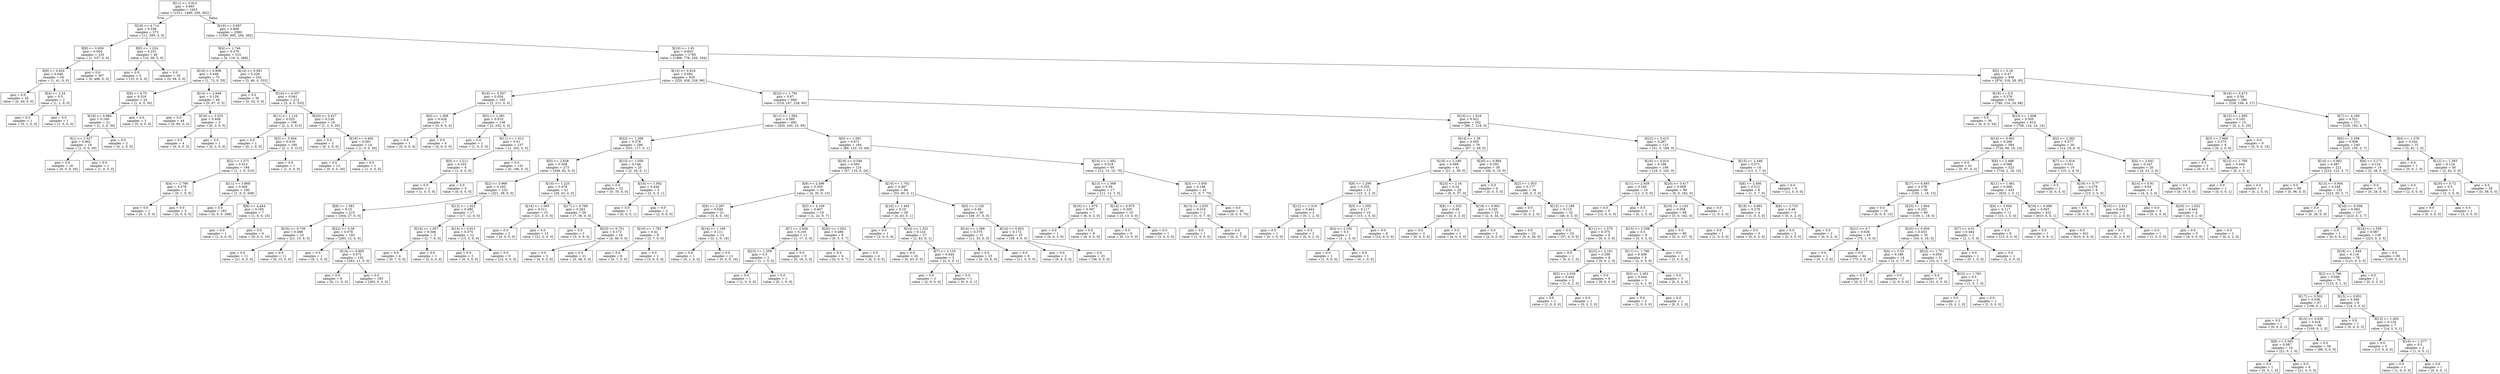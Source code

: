 digraph Tree {
node [shape=box] ;
0 [label="X[11] <= 0.912\ngini = 0.665\nsamples = 2453\nvalue = [1511, 1490, 256, 562]"] ;
1 [label="X[19] <= 4.714\ngini = 0.036\nsamples = 373\nvalue = [11, 595, 0, 0]"] ;
0 -> 1 [labeldistance=2.5, labelangle=45, headlabel="True"] ;
2 [label="X[9] <= 0.926\ngini = 0.004\nsamples = 333\nvalue = [1, 537, 0, 0]"] ;
1 -> 2 ;
3 [label="X[9] <= 0.922\ngini = 0.046\nsamples = 26\nvalue = [1, 41, 0, 0]"] ;
2 -> 3 ;
4 [label="gini = 0.0\nsamples = 24\nvalue = [0, 40, 0, 0]"] ;
3 -> 4 ;
5 [label="X[4] <= 2.24\ngini = 0.5\nsamples = 2\nvalue = [1, 1, 0, 0]"] ;
3 -> 5 ;
6 [label="gini = 0.0\nsamples = 1\nvalue = [0, 1, 0, 0]"] ;
5 -> 6 ;
7 [label="gini = 0.0\nsamples = 1\nvalue = [1, 0, 0, 0]"] ;
5 -> 7 ;
8 [label="gini = 0.0\nsamples = 307\nvalue = [0, 496, 0, 0]"] ;
2 -> 8 ;
9 [label="X[0] <= 1.224\ngini = 0.251\nsamples = 40\nvalue = [10, 58, 0, 0]"] ;
1 -> 9 ;
10 [label="gini = 0.0\nsamples = 5\nvalue = [10, 0, 0, 0]"] ;
9 -> 10 ;
11 [label="gini = 0.0\nsamples = 35\nvalue = [0, 58, 0, 0]"] ;
9 -> 11 ;
12 [label="X[19] <= 0.497\ngini = 0.668\nsamples = 2080\nvalue = [1500, 895, 256, 562]"] ;
0 -> 12 [labeldistance=2.5, labelangle=-45, headlabel="False"] ;
13 [label="X[4] <= 1.746\ngini = 0.379\nsamples = 315\nvalue = [4, 119, 0, 368]"] ;
12 -> 13 ;
14 [label="X[16] <= 0.808\ngini = 0.448\nsamples = 73\nvalue = [1, 73, 0, 35]"] ;
13 -> 14 ;
15 [label="X[9] <= 4.75\ngini = 0.316\nsamples = 24\nvalue = [1, 6, 0, 30]"] ;
14 -> 15 ;
16 [label="X[18] <= 0.984\ngini = 0.169\nsamples = 21\nvalue = [1, 2, 0, 30]"] ;
15 -> 16 ;
17 [label="X[1] <= 1.527\ngini = 0.062\nsamples = 19\nvalue = [1, 0, 0, 30]"] ;
16 -> 17 ;
18 [label="gini = 0.0\nsamples = 18\nvalue = [0, 0, 0, 30]"] ;
17 -> 18 ;
19 [label="gini = 0.0\nsamples = 1\nvalue = [1, 0, 0, 0]"] ;
17 -> 19 ;
20 [label="gini = 0.0\nsamples = 2\nvalue = [0, 2, 0, 0]"] ;
16 -> 20 ;
21 [label="gini = 0.0\nsamples = 3\nvalue = [0, 4, 0, 0]"] ;
15 -> 21 ;
22 [label="X[14] <= 2.949\ngini = 0.129\nsamples = 49\nvalue = [0, 67, 0, 5]"] ;
14 -> 22 ;
23 [label="gini = 0.0\nsamples = 44\nvalue = [0, 65, 0, 0]"] ;
22 -> 23 ;
24 [label="X[16] <= 3.525\ngini = 0.408\nsamples = 5\nvalue = [0, 2, 0, 5]"] ;
22 -> 24 ;
25 [label="gini = 0.0\nsamples = 4\nvalue = [0, 0, 0, 5]"] ;
24 -> 25 ;
26 [label="gini = 0.0\nsamples = 1\nvalue = [0, 2, 0, 0]"] ;
24 -> 26 ;
27 [label="X[14] <= 0.991\ngini = 0.226\nsamples = 242\nvalue = [3, 46, 0, 333]"] ;
13 -> 27 ;
28 [label="gini = 0.0\nsamples = 30\nvalue = [0, 42, 0, 0]"] ;
27 -> 28 ;
29 [label="X[16] <= 4.357\ngini = 0.041\nsamples = 212\nvalue = [3, 4, 0, 333]"] ;
27 -> 29 ;
30 [label="X[11] <= 1.116\ngini = 0.025\nsamples = 196\nvalue = [2, 2, 0, 313]"] ;
29 -> 30 ;
31 [label="gini = 0.0\nsamples = 1\nvalue = [0, 1, 0, 0]"] ;
30 -> 31 ;
32 [label="X[3] <= 5.004\ngini = 0.019\nsamples = 195\nvalue = [2, 1, 0, 313]"] ;
30 -> 32 ;
33 [label="X[2] <= 1.371\ngini = 0.013\nsamples = 194\nvalue = [1, 1, 0, 313]"] ;
32 -> 33 ;
34 [label="X[4] <= 2.766\ngini = 0.278\nsamples = 4\nvalue = [0, 1, 0, 5]"] ;
33 -> 34 ;
35 [label="gini = 0.0\nsamples = 1\nvalue = [0, 1, 0, 0]"] ;
34 -> 35 ;
36 [label="gini = 0.0\nsamples = 3\nvalue = [0, 0, 0, 5]"] ;
34 -> 36 ;
37 [label="X[11] <= 3.868\ngini = 0.006\nsamples = 190\nvalue = [1, 0, 0, 308]"] ;
33 -> 37 ;
38 [label="gini = 0.0\nsamples = 183\nvalue = [0, 0, 0, 298]"] ;
37 -> 38 ;
39 [label="X[8] <= 4.444\ngini = 0.165\nsamples = 7\nvalue = [1, 0, 0, 10]"] ;
37 -> 39 ;
40 [label="gini = 0.0\nsamples = 1\nvalue = [1, 0, 0, 0]"] ;
39 -> 40 ;
41 [label="gini = 0.0\nsamples = 6\nvalue = [0, 0, 0, 10]"] ;
39 -> 41 ;
42 [label="gini = 0.0\nsamples = 1\nvalue = [1, 0, 0, 0]"] ;
32 -> 42 ;
43 [label="X[20] <= 0.427\ngini = 0.234\nsamples = 16\nvalue = [1, 2, 0, 20]"] ;
29 -> 43 ;
44 [label="gini = 0.0\nsamples = 2\nvalue = [0, 2, 0, 0]"] ;
43 -> 44 ;
45 [label="X[19] <= 0.492\ngini = 0.091\nsamples = 14\nvalue = [1, 0, 0, 20]"] ;
43 -> 45 ;
46 [label="gini = 0.0\nsamples = 13\nvalue = [0, 0, 0, 20]"] ;
45 -> 46 ;
47 [label="gini = 0.0\nsamples = 1\nvalue = [1, 0, 0, 0]"] ;
45 -> 47 ;
48 [label="X[10] <= 1.91\ngini = 0.603\nsamples = 1765\nvalue = [1496, 776, 256, 194]"] ;
12 -> 48 ;
49 [label="X[13] <= 0.918\ngini = 0.682\nsamples = 829\nvalue = [520, 458, 228, 99]"] ;
48 -> 49 ;
50 [label="X[18] <= 0.507\ngini = 0.054\nsamples = 145\nvalue = [2, 211, 0, 4]"] ;
49 -> 50 ;
51 [label="X[0] <= 1.308\ngini = 0.426\nsamples = 7\nvalue = [0, 9, 0, 4]"] ;
50 -> 51 ;
52 [label="gini = 0.0\nsamples = 1\nvalue = [0, 0, 0, 4]"] ;
51 -> 52 ;
53 [label="gini = 0.0\nsamples = 6\nvalue = [0, 9, 0, 0]"] ;
51 -> 53 ;
54 [label="X[5] <= 1.381\ngini = 0.019\nsamples = 138\nvalue = [2, 202, 0, 0]"] ;
50 -> 54 ;
55 [label="gini = 0.0\nsamples = 1\nvalue = [1, 0, 0, 0]"] ;
54 -> 55 ;
56 [label="X[11] <= 1.012\ngini = 0.01\nsamples = 137\nvalue = [1, 202, 0, 0]"] ;
54 -> 56 ;
57 [label="X[0] <= 1.211\ngini = 0.245\nsamples = 6\nvalue = [1, 6, 0, 0]"] ;
56 -> 57 ;
58 [label="gini = 0.0\nsamples = 1\nvalue = [1, 0, 0, 0]"] ;
57 -> 58 ;
59 [label="gini = 0.0\nsamples = 5\nvalue = [0, 6, 0, 0]"] ;
57 -> 59 ;
60 [label="gini = 0.0\nsamples = 131\nvalue = [0, 196, 0, 0]"] ;
56 -> 60 ;
61 [label="X[22] <= 1.792\ngini = 0.67\nsamples = 684\nvalue = [518, 247, 228, 95]"] ;
49 -> 61 ;
62 [label="X[11] <= 1.582\ngini = 0.585\nsamples = 482\nvalue = [420, 240, 10, 95]"] ;
61 -> 62 ;
63 [label="X[22] <= 1.268\ngini = 0.378\nsamples = 298\nvalue = [351, 117, 0, 1]"] ;
62 -> 63 ;
64 [label="X[0] <= 2.658\ngini = 0.308\nsamples = 273\nvalue = [349, 82, 0, 0]"] ;
63 -> 64 ;
65 [label="X[2] <= 3.966\ngini = 0.193\nsamples = 232\nvalue = [321, 39, 0, 0]"] ;
64 -> 65 ;
66 [label="X[8] <= 1.581\ngini = 0.15\nsamples = 215\nvalue = [304, 27, 0, 0]"] ;
65 -> 66 ;
67 [label="X[16] <= 0.736\ngini = 0.486\nsamples = 22\nvalue = [21, 15, 0, 0]"] ;
66 -> 67 ;
68 [label="gini = 0.0\nsamples = 11\nvalue = [21, 0, 0, 0]"] ;
67 -> 68 ;
69 [label="gini = 0.0\nsamples = 11\nvalue = [0, 15, 0, 0]"] ;
67 -> 69 ;
70 [label="X[22] <= 0.58\ngini = 0.078\nsamples = 193\nvalue = [283, 12, 0, 0]"] ;
66 -> 70 ;
71 [label="gini = 0.0\nsamples = 1\nvalue = [0, 1, 0, 0]"] ;
70 -> 71 ;
72 [label="X[14] <= 0.895\ngini = 0.072\nsamples = 192\nvalue = [283, 11, 0, 0]"] ;
70 -> 72 ;
73 [label="gini = 0.0\nsamples = 9\nvalue = [0, 11, 0, 0]"] ;
72 -> 73 ;
74 [label="gini = 0.0\nsamples = 183\nvalue = [283, 0, 0, 0]"] ;
72 -> 74 ;
75 [label="X[12] <= 1.022\ngini = 0.485\nsamples = 17\nvalue = [17, 12, 0, 0]"] ;
65 -> 75 ;
76 [label="X[14] <= 1.057\ngini = 0.346\nsamples = 5\nvalue = [2, 7, 0, 0]"] ;
75 -> 76 ;
77 [label="gini = 0.0\nsamples = 4\nvalue = [0, 7, 0, 0]"] ;
76 -> 77 ;
78 [label="gini = 0.0\nsamples = 1\nvalue = [2, 0, 0, 0]"] ;
76 -> 78 ;
79 [label="X[14] <= 0.911\ngini = 0.375\nsamples = 12\nvalue = [15, 5, 0, 0]"] ;
75 -> 79 ;
80 [label="gini = 0.0\nsamples = 3\nvalue = [0, 5, 0, 0]"] ;
79 -> 80 ;
81 [label="gini = 0.0\nsamples = 9\nvalue = [15, 0, 0, 0]"] ;
79 -> 81 ;
82 [label="X[10] <= 1.225\ngini = 0.478\nsamples = 41\nvalue = [28, 43, 0, 0]"] ;
64 -> 82 ;
83 [label="X[14] <= 1.005\ngini = 0.311\nsamples = 15\nvalue = [21, 5, 0, 0]"] ;
82 -> 83 ;
84 [label="gini = 0.0\nsamples = 2\nvalue = [0, 5, 0, 0]"] ;
83 -> 84 ;
85 [label="gini = 0.0\nsamples = 13\nvalue = [21, 0, 0, 0]"] ;
83 -> 85 ;
86 [label="X[17] <= 0.766\ngini = 0.263\nsamples = 26\nvalue = [7, 38, 0, 0]"] ;
82 -> 86 ;
87 [label="gini = 0.0\nsamples = 2\nvalue = [3, 0, 0, 0]"] ;
86 -> 87 ;
88 [label="X[23] <= 0.751\ngini = 0.172\nsamples = 24\nvalue = [4, 38, 0, 0]"] ;
86 -> 88 ;
89 [label="gini = 0.0\nsamples = 3\nvalue = [4, 0, 0, 0]"] ;
88 -> 89 ;
90 [label="gini = 0.0\nsamples = 21\nvalue = [0, 38, 0, 0]"] ;
88 -> 90 ;
91 [label="X[15] <= 1.056\ngini = 0.148\nsamples = 25\nvalue = [2, 35, 0, 1]"] ;
63 -> 91 ;
92 [label="gini = 0.0\nsamples = 22\nvalue = [0, 35, 0, 0]"] ;
91 -> 92 ;
93 [label="X[10] <= 1.562\ngini = 0.444\nsamples = 3\nvalue = [2, 0, 0, 1]"] ;
91 -> 93 ;
94 [label="gini = 0.0\nsamples = 1\nvalue = [0, 0, 0, 1]"] ;
93 -> 94 ;
95 [label="gini = 0.0\nsamples = 2\nvalue = [2, 0, 0, 0]"] ;
93 -> 95 ;
96 [label="X[0] <= 1.591\ngini = 0.671\nsamples = 184\nvalue = [69, 123, 10, 94]"] ;
62 -> 96 ;
97 [label="X[19] <= 0.546\ngini = 0.563\nsamples = 124\nvalue = [57, 110, 0, 24]"] ;
96 -> 97 ;
98 [label="X[9] <= 2.596\ngini = 0.555\nsamples = 40\nvalue = [4, 30, 0, 23]"] ;
97 -> 98 ;
99 [label="X[9] <= 2.287\ngini = 0.549\nsamples = 21\nvalue = [3, 8, 0, 16]"] ;
98 -> 99 ;
100 [label="X[10] <= 1.782\ngini = 0.42\nsamples = 8\nvalue = [3, 7, 0, 0]"] ;
99 -> 100 ;
101 [label="gini = 0.0\nsamples = 6\nvalue = [0, 7, 0, 0]"] ;
100 -> 101 ;
102 [label="gini = 0.0\nsamples = 2\nvalue = [3, 0, 0, 0]"] ;
100 -> 102 ;
103 [label="X[14] <= 1.169\ngini = 0.111\nsamples = 13\nvalue = [0, 1, 0, 16]"] ;
99 -> 103 ;
104 [label="gini = 0.0\nsamples = 1\nvalue = [0, 1, 0, 0]"] ;
103 -> 104 ;
105 [label="gini = 0.0\nsamples = 12\nvalue = [0, 0, 0, 16]"] ;
103 -> 105 ;
106 [label="X[5] <= 4.109\ngini = 0.407\nsamples = 19\nvalue = [1, 22, 0, 7]"] ;
98 -> 106 ;
107 [label="X[7] <= 2.836\ngini = 0.105\nsamples = 11\nvalue = [1, 17, 0, 0]"] ;
106 -> 107 ;
108 [label="X[23] <= 1.358\ngini = 0.5\nsamples = 2\nvalue = [1, 1, 0, 0]"] ;
107 -> 108 ;
109 [label="gini = 0.0\nsamples = 1\nvalue = [1, 0, 0, 0]"] ;
108 -> 109 ;
110 [label="gini = 0.0\nsamples = 1\nvalue = [0, 1, 0, 0]"] ;
108 -> 110 ;
111 [label="gini = 0.0\nsamples = 9\nvalue = [0, 16, 0, 0]"] ;
107 -> 111 ;
112 [label="X[20] <= 1.052\ngini = 0.486\nsamples = 8\nvalue = [0, 5, 0, 7]"] ;
106 -> 112 ;
113 [label="gini = 0.0\nsamples = 4\nvalue = [0, 0, 0, 7]"] ;
112 -> 113 ;
114 [label="gini = 0.0\nsamples = 4\nvalue = [0, 5, 0, 0]"] ;
112 -> 114 ;
115 [label="X[10] <= 1.702\ngini = 0.487\nsamples = 84\nvalue = [53, 80, 0, 1]"] ;
97 -> 115 ;
116 [label="X[10] <= 1.445\ngini = 0.19\nsamples = 28\nvalue = [4, 43, 0, 1]"] ;
115 -> 116 ;
117 [label="gini = 0.0\nsamples = 1\nvalue = [2, 0, 0, 0]"] ;
116 -> 117 ;
118 [label="X[14] <= 1.322\ngini = 0.124\nsamples = 27\nvalue = [2, 43, 0, 1]"] ;
116 -> 118 ;
119 [label="gini = 0.0\nsamples = 24\nvalue = [0, 43, 0, 0]"] ;
118 -> 119 ;
120 [label="X[7] <= 2.133\ngini = 0.444\nsamples = 3\nvalue = [2, 0, 0, 1]"] ;
118 -> 120 ;
121 [label="gini = 0.0\nsamples = 2\nvalue = [2, 0, 0, 0]"] ;
120 -> 121 ;
122 [label="gini = 0.0\nsamples = 1\nvalue = [0, 0, 0, 1]"] ;
120 -> 122 ;
123 [label="X[0] <= 1.126\ngini = 0.49\nsamples = 56\nvalue = [49, 37, 0, 0]"] ;
115 -> 123 ;
124 [label="X[14] <= 1.396\ngini = 0.375\nsamples = 31\nvalue = [11, 33, 0, 0]"] ;
123 -> 124 ;
125 [label="gini = 0.0\nsamples = 23\nvalue = [0, 33, 0, 0]"] ;
124 -> 125 ;
126 [label="gini = 0.0\nsamples = 8\nvalue = [11, 0, 0, 0]"] ;
124 -> 126 ;
127 [label="X[14] <= 0.852\ngini = 0.172\nsamples = 25\nvalue = [38, 4, 0, 0]"] ;
123 -> 127 ;
128 [label="gini = 0.0\nsamples = 2\nvalue = [0, 4, 0, 0]"] ;
127 -> 128 ;
129 [label="gini = 0.0\nsamples = 23\nvalue = [38, 0, 0, 0]"] ;
127 -> 129 ;
130 [label="X[14] <= 1.492\ngini = 0.518\nsamples = 60\nvalue = [12, 13, 10, 70]"] ;
96 -> 130 ;
131 [label="X[13] <= 1.369\ngini = 0.59\nsamples = 17\nvalue = [11, 13, 3, 0]"] ;
130 -> 131 ;
132 [label="X[16] <= 1.079\ngini = 0.397\nsamples = 7\nvalue = [8, 0, 3, 0]"] ;
131 -> 132 ;
133 [label="gini = 0.0\nsamples = 1\nvalue = [0, 0, 3, 0]"] ;
132 -> 133 ;
134 [label="gini = 0.0\nsamples = 6\nvalue = [8, 0, 0, 0]"] ;
132 -> 134 ;
135 [label="X[14] <= 0.975\ngini = 0.305\nsamples = 10\nvalue = [3, 13, 0, 0]"] ;
131 -> 135 ;
136 [label="gini = 0.0\nsamples = 9\nvalue = [0, 13, 0, 0]"] ;
135 -> 136 ;
137 [label="gini = 0.0\nsamples = 1\nvalue = [3, 0, 0, 0]"] ;
135 -> 137 ;
138 [label="X[3] <= 3.005\ngini = 0.186\nsamples = 43\nvalue = [1, 0, 7, 70]"] ;
130 -> 138 ;
139 [label="X[13] <= 1.635\ngini = 0.219\nsamples = 3\nvalue = [1, 0, 7, 0]"] ;
138 -> 139 ;
140 [label="gini = 0.0\nsamples = 1\nvalue = [1, 0, 0, 0]"] ;
139 -> 140 ;
141 [label="gini = 0.0\nsamples = 2\nvalue = [0, 0, 7, 0]"] ;
139 -> 141 ;
142 [label="gini = 0.0\nsamples = 40\nvalue = [0, 0, 0, 70]"] ;
138 -> 142 ;
143 [label="X[10] <= 1.616\ngini = 0.452\nsamples = 202\nvalue = [98, 7, 218, 0]"] ;
61 -> 143 ;
144 [label="X[14] <= 1.39\ngini = 0.505\nsamples = 79\nvalue = [67, 2, 49, 0]"] ;
143 -> 144 ;
145 [label="X[18] <= 2.189\ngini = 0.489\nsamples = 41\nvalue = [21, 2, 39, 0]"] ;
144 -> 145 ;
146 [label="X[8] <= 1.299\ngini = 0.355\nsamples = 13\nvalue = [15, 2, 2, 0]"] ;
145 -> 146 ;
147 [label="X[12] <= 1.319\ngini = 0.444\nsamples = 3\nvalue = [0, 1, 2, 0]"] ;
146 -> 147 ;
148 [label="gini = 0.0\nsamples = 1\nvalue = [0, 1, 0, 0]"] ;
147 -> 148 ;
149 [label="gini = 0.0\nsamples = 2\nvalue = [0, 0, 2, 0]"] ;
147 -> 149 ;
150 [label="X[5] <= 1.505\ngini = 0.117\nsamples = 10\nvalue = [15, 1, 0, 0]"] ;
146 -> 150 ;
151 [label="X[4] <= 2.162\ngini = 0.5\nsamples = 2\nvalue = [1, 1, 0, 0]"] ;
150 -> 151 ;
152 [label="gini = 0.0\nsamples = 1\nvalue = [1, 0, 0, 0]"] ;
151 -> 152 ;
153 [label="gini = 0.0\nsamples = 1\nvalue = [0, 1, 0, 0]"] ;
151 -> 153 ;
154 [label="gini = 0.0\nsamples = 8\nvalue = [14, 0, 0, 0]"] ;
150 -> 154 ;
155 [label="X[23] <= 2.16\ngini = 0.24\nsamples = 28\nvalue = [6, 0, 37, 0]"] ;
145 -> 155 ;
156 [label="X[8] <= 1.525\ngini = 0.49\nsamples = 3\nvalue = [4, 0, 3, 0]"] ;
155 -> 156 ;
157 [label="gini = 0.0\nsamples = 2\nvalue = [0, 0, 3, 0]"] ;
156 -> 157 ;
158 [label="gini = 0.0\nsamples = 1\nvalue = [4, 0, 0, 0]"] ;
156 -> 158 ;
159 [label="X[19] <= 0.901\ngini = 0.105\nsamples = 25\nvalue = [2, 0, 34, 0]"] ;
155 -> 159 ;
160 [label="gini = 0.0\nsamples = 2\nvalue = [2, 0, 0, 0]"] ;
159 -> 160 ;
161 [label="gini = 0.0\nsamples = 23\nvalue = [0, 0, 34, 0]"] ;
159 -> 161 ;
162 [label="X[20] <= 0.894\ngini = 0.293\nsamples = 38\nvalue = [46, 0, 10, 0]"] ;
144 -> 162 ;
163 [label="gini = 0.0\nsamples = 4\nvalue = [0, 0, 5, 0]"] ;
162 -> 163 ;
164 [label="X[2] <= 1.933\ngini = 0.177\nsamples = 34\nvalue = [46, 0, 5, 0]"] ;
162 -> 164 ;
165 [label="gini = 0.0\nsamples = 2\nvalue = [0, 0, 2, 0]"] ;
164 -> 165 ;
166 [label="X[13] <= 2.198\ngini = 0.115\nsamples = 32\nvalue = [46, 0, 3, 0]"] ;
164 -> 166 ;
167 [label="gini = 0.0\nsamples = 23\nvalue = [37, 0, 0, 0]"] ;
166 -> 167 ;
168 [label="X[11] <= 1.579\ngini = 0.375\nsamples = 9\nvalue = [9, 0, 3, 0]"] ;
166 -> 168 ;
169 [label="gini = 0.0\nsamples = 1\nvalue = [0, 0, 1, 0]"] ;
168 -> 169 ;
170 [label="X[23] <= 2.101\ngini = 0.298\nsamples = 8\nvalue = [9, 0, 2, 0]"] ;
168 -> 170 ;
171 [label="X[5] <= 2.026\ngini = 0.444\nsamples = 2\nvalue = [1, 0, 2, 0]"] ;
170 -> 171 ;
172 [label="gini = 0.0\nsamples = 1\nvalue = [1, 0, 0, 0]"] ;
171 -> 172 ;
173 [label="gini = 0.0\nsamples = 1\nvalue = [0, 0, 2, 0]"] ;
171 -> 173 ;
174 [label="gini = 0.0\nsamples = 6\nvalue = [8, 0, 0, 0]"] ;
170 -> 174 ;
175 [label="X[22] <= 3.415\ngini = 0.297\nsamples = 123\nvalue = [31, 5, 169, 0]"] ;
143 -> 175 ;
176 [label="X[19] <= 0.914\ngini = 0.198\nsamples = 109\nvalue = [18, 2, 162, 0]"] ;
175 -> 176 ;
177 [label="X[11] <= 2.939\ngini = 0.245\nsamples = 10\nvalue = [12, 2, 0, 0]"] ;
176 -> 177 ;
178 [label="gini = 0.0\nsamples = 9\nvalue = [12, 0, 0, 0]"] ;
177 -> 178 ;
179 [label="gini = 0.0\nsamples = 1\nvalue = [0, 2, 0, 0]"] ;
177 -> 179 ;
180 [label="X[20] <= 3.417\ngini = 0.069\nsamples = 99\nvalue = [6, 0, 162, 0]"] ;
176 -> 180 ;
181 [label="X[16] <= 1.143\ngini = 0.058\nsamples = 98\nvalue = [5, 0, 162, 0]"] ;
180 -> 181 ;
182 [label="X[15] <= 2.508\ngini = 0.5\nsamples = 8\nvalue = [5, 0, 5, 0]"] ;
181 -> 182 ;
183 [label="X[11] <= 1.766\ngini = 0.408\nsamples = 6\nvalue = [2, 0, 5, 0]"] ;
182 -> 183 ;
184 [label="X[3] <= 2.283\ngini = 0.444\nsamples = 3\nvalue = [2, 0, 1, 0]"] ;
183 -> 184 ;
185 [label="gini = 0.0\nsamples = 2\nvalue = [2, 0, 0, 0]"] ;
184 -> 185 ;
186 [label="gini = 0.0\nsamples = 1\nvalue = [0, 0, 1, 0]"] ;
184 -> 186 ;
187 [label="gini = 0.0\nsamples = 3\nvalue = [0, 0, 4, 0]"] ;
183 -> 187 ;
188 [label="gini = 0.0\nsamples = 2\nvalue = [3, 0, 0, 0]"] ;
182 -> 188 ;
189 [label="gini = 0.0\nsamples = 90\nvalue = [0, 0, 157, 0]"] ;
181 -> 189 ;
190 [label="gini = 0.0\nsamples = 1\nvalue = [1, 0, 0, 0]"] ;
180 -> 190 ;
191 [label="X[15] <= 2.446\ngini = 0.571\nsamples = 14\nvalue = [13, 3, 7, 0]"] ;
175 -> 191 ;
192 [label="X[8] <= 2.495\ngini = 0.512\nsamples = 8\nvalue = [1, 3, 7, 0]"] ;
191 -> 192 ;
193 [label="X[18] <= 0.891\ngini = 0.278\nsamples = 4\nvalue = [1, 0, 5, 0]"] ;
192 -> 193 ;
194 [label="gini = 0.0\nsamples = 1\nvalue = [1, 0, 0, 0]"] ;
193 -> 194 ;
195 [label="gini = 0.0\nsamples = 3\nvalue = [0, 0, 5, 0]"] ;
193 -> 195 ;
196 [label="X[6] <= 3.733\ngini = 0.48\nsamples = 4\nvalue = [0, 3, 2, 0]"] ;
192 -> 196 ;
197 [label="gini = 0.0\nsamples = 2\nvalue = [0, 3, 0, 0]"] ;
196 -> 197 ;
198 [label="gini = 0.0\nsamples = 2\nvalue = [0, 0, 2, 0]"] ;
196 -> 198 ;
199 [label="gini = 0.0\nsamples = 6\nvalue = [12, 0, 0, 0]"] ;
191 -> 199 ;
200 [label="X[5] <= 3.18\ngini = 0.47\nsamples = 936\nvalue = [976, 318, 28, 95]"] ;
48 -> 200 ;
201 [label="X[18] <= 0.5\ngini = 0.376\nsamples = 650\nvalue = [748, 124, 24, 68]"] ;
200 -> 201 ;
202 [label="gini = 0.0\nsamples = 36\nvalue = [0, 0, 0, 54]"] ;
201 -> 202 ;
203 [label="X[23] <= 1.908\ngini = 0.305\nsamples = 614\nvalue = [748, 124, 24, 14]"] ;
201 -> 203 ;
204 [label="X[14] <= 0.901\ngini = 0.266\nsamples = 584\nvalue = [734, 99, 18, 14]"] ;
203 -> 204 ;
205 [label="gini = 0.0\nsamples = 61\nvalue = [0, 97, 0, 0]"] ;
204 -> 205 ;
206 [label="X[9] <= 2.488\ngini = 0.086\nsamples = 523\nvalue = [734, 2, 18, 14]"] ;
204 -> 206 ;
207 [label="X[17] <= 0.493\ngini = 0.378\nsamples = 90\nvalue = [109, 1, 18, 13]"] ;
206 -> 207 ;
208 [label="gini = 0.0\nsamples = 10\nvalue = [0, 0, 0, 13]"] ;
207 -> 208 ;
209 [label="X[23] <= 1.604\ngini = 0.255\nsamples = 80\nvalue = [109, 1, 18, 0]"] ;
207 -> 209 ;
210 [label="X[21] <= 0.7\ngini = 0.026\nsamples = 45\nvalue = [75, 1, 0, 0]"] ;
209 -> 210 ;
211 [label="gini = 0.0\nsamples = 1\nvalue = [0, 1, 0, 0]"] ;
210 -> 211 ;
212 [label="gini = 0.0\nsamples = 44\nvalue = [75, 0, 0, 0]"] ;
210 -> 212 ;
213 [label="X[20] <= 0.659\ngini = 0.453\nsamples = 35\nvalue = [34, 0, 18, 0]"] ;
209 -> 213 ;
214 [label="X[4] <= 3.53\ngini = 0.188\nsamples = 14\nvalue = [2, 0, 17, 0]"] ;
213 -> 214 ;
215 [label="gini = 0.0\nsamples = 12\nvalue = [0, 0, 17, 0]"] ;
214 -> 215 ;
216 [label="gini = 0.0\nsamples = 2\nvalue = [2, 0, 0, 0]"] ;
214 -> 216 ;
217 [label="X[22] <= 1.751\ngini = 0.059\nsamples = 21\nvalue = [32, 0, 1, 0]"] ;
213 -> 217 ;
218 [label="gini = 0.0\nsamples = 19\nvalue = [31, 0, 0, 0]"] ;
217 -> 218 ;
219 [label="X[22] <= 1.765\ngini = 0.5\nsamples = 2\nvalue = [1, 0, 1, 0]"] ;
217 -> 219 ;
220 [label="gini = 0.0\nsamples = 1\nvalue = [0, 0, 1, 0]"] ;
219 -> 220 ;
221 [label="gini = 0.0\nsamples = 1\nvalue = [1, 0, 0, 0]"] ;
219 -> 221 ;
222 [label="X[11] <= 1.461\ngini = 0.006\nsamples = 433\nvalue = [625, 1, 0, 1]"] ;
206 -> 222 ;
223 [label="X[4] <= 3.054\ngini = 0.117\nsamples = 11\nvalue = [15, 1, 0, 0]"] ;
222 -> 223 ;
224 [label="X[7] <= 4.01\ngini = 0.444\nsamples = 2\nvalue = [2, 1, 0, 0]"] ;
223 -> 224 ;
225 [label="gini = 0.0\nsamples = 1\nvalue = [0, 1, 0, 0]"] ;
224 -> 225 ;
226 [label="gini = 0.0\nsamples = 1\nvalue = [2, 0, 0, 0]"] ;
224 -> 226 ;
227 [label="gini = 0.0\nsamples = 9\nvalue = [13, 0, 0, 0]"] ;
223 -> 227 ;
228 [label="X[16] <= 0.486\ngini = 0.003\nsamples = 422\nvalue = [610, 0, 0, 1]"] ;
222 -> 228 ;
229 [label="gini = 0.0\nsamples = 1\nvalue = [0, 0, 0, 1]"] ;
228 -> 229 ;
230 [label="gini = 0.0\nsamples = 421\nvalue = [610, 0, 0, 0]"] ;
228 -> 230 ;
231 [label="X[2] <= 2.382\ngini = 0.577\nsamples = 30\nvalue = [14, 25, 6, 0]"] ;
203 -> 231 ;
232 [label="X[7] <= 1.616\ngini = 0.531\nsamples = 10\nvalue = [10, 2, 4, 0]"] ;
231 -> 232 ;
233 [label="gini = 0.0\nsamples = 2\nvalue = [0, 0, 4, 0]"] ;
232 -> 233 ;
234 [label="X[19] <= 0.77\ngini = 0.278\nsamples = 8\nvalue = [10, 2, 0, 0]"] ;
232 -> 234 ;
235 [label="gini = 0.0\nsamples = 6\nvalue = [9, 0, 0, 0]"] ;
234 -> 235 ;
236 [label="X[10] <= 2.412\ngini = 0.444\nsamples = 2\nvalue = [1, 2, 0, 0]"] ;
234 -> 236 ;
237 [label="gini = 0.0\nsamples = 1\nvalue = [0, 2, 0, 0]"] ;
236 -> 237 ;
238 [label="gini = 0.0\nsamples = 1\nvalue = [1, 0, 0, 0]"] ;
236 -> 238 ;
239 [label="X[4] <= 2.641\ngini = 0.347\nsamples = 20\nvalue = [4, 23, 2, 0]"] ;
231 -> 239 ;
240 [label="X[14] <= 0.91\ngini = 0.64\nsamples = 8\nvalue = [4, 4, 2, 0]"] ;
239 -> 240 ;
241 [label="gini = 0.0\nsamples = 4\nvalue = [0, 4, 0, 0]"] ;
240 -> 241 ;
242 [label="X[20] <= 1.622\ngini = 0.444\nsamples = 4\nvalue = [4, 0, 2, 0]"] ;
240 -> 242 ;
243 [label="gini = 0.0\nsamples = 3\nvalue = [4, 0, 0, 0]"] ;
242 -> 243 ;
244 [label="gini = 0.0\nsamples = 1\nvalue = [0, 0, 2, 0]"] ;
242 -> 244 ;
245 [label="gini = 0.0\nsamples = 12\nvalue = [0, 19, 0, 0]"] ;
239 -> 245 ;
246 [label="X[18] <= 0.473\ngini = 0.56\nsamples = 286\nvalue = [228, 194, 4, 27]"] ;
200 -> 246 ;
247 [label="X[12] <= 1.805\ngini = 0.165\nsamples = 15\nvalue = [0, 2, 0, 20]"] ;
246 -> 247 ;
248 [label="X[3] <= 2.666\ngini = 0.375\nsamples = 6\nvalue = [0, 2, 0, 6]"] ;
247 -> 248 ;
249 [label="gini = 0.0\nsamples = 3\nvalue = [0, 0, 0, 5]"] ;
248 -> 249 ;
250 [label="X[12] <= 1.769\ngini = 0.444\nsamples = 3\nvalue = [0, 2, 0, 1]"] ;
248 -> 250 ;
251 [label="gini = 0.0\nsamples = 1\nvalue = [0, 0, 0, 1]"] ;
250 -> 251 ;
252 [label="gini = 0.0\nsamples = 2\nvalue = [0, 2, 0, 0]"] ;
250 -> 252 ;
253 [label="gini = 0.0\nsamples = 9\nvalue = [0, 0, 0, 14]"] ;
247 -> 253 ;
254 [label="X[7] <= 4.199\ngini = 0.521\nsamples = 271\nvalue = [228, 192, 4, 7]"] ;
246 -> 254 ;
255 [label="X[0] <= 2.299\ngini = 0.506\nsamples = 240\nvalue = [225, 150, 3, 7]"] ;
254 -> 255 ;
256 [label="X[14] <= 0.902\ngini = 0.487\nsamples = 221\nvalue = [223, 122, 3, 7]"] ;
255 -> 256 ;
257 [label="gini = 0.0\nsamples = 69\nvalue = [0, 96, 0, 0]"] ;
256 -> 257 ;
258 [label="X[13] <= 0.904\ngini = 0.248\nsamples = 152\nvalue = [223, 26, 3, 7]"] ;
256 -> 258 ;
259 [label="gini = 0.0\nsamples = 15\nvalue = [0, 26, 0, 0]"] ;
258 -> 259 ;
260 [label="X[16] <= 0.508\ngini = 0.083\nsamples = 137\nvalue = [223, 0, 3, 7]"] ;
258 -> 260 ;
261 [label="gini = 0.0\nsamples = 1\nvalue = [0, 0, 0, 2]"] ;
260 -> 261 ;
262 [label="X[14] <= 1.558\ngini = 0.067\nsamples = 136\nvalue = [223, 0, 3, 5]"] ;
260 -> 262 ;
263 [label="X[18] <= 1.044\ngini = 0.116\nsamples = 76\nvalue = [123, 0, 3, 5]"] ;
262 -> 263 ;
264 [label="X[2] <= 2.799\ngini = 0.089\nsamples = 75\nvalue = [123, 0, 1, 5]"] ;
263 -> 264 ;
265 [label="X[17] <= 0.502\ngini = 0.036\nsamples = 67\nvalue = [109, 0, 1, 1]"] ;
264 -> 265 ;
266 [label="gini = 0.0\nsamples = 1\nvalue = [0, 0, 0, 1]"] ;
265 -> 266 ;
267 [label="X[15] <= 0.639\ngini = 0.018\nsamples = 66\nvalue = [109, 0, 1, 0]"] ;
265 -> 267 ;
268 [label="X[8] <= 2.593\ngini = 0.087\nsamples = 10\nvalue = [21, 0, 1, 0]"] ;
267 -> 268 ;
269 [label="gini = 0.0\nsamples = 1\nvalue = [0, 0, 1, 0]"] ;
268 -> 269 ;
270 [label="gini = 0.0\nsamples = 9\nvalue = [21, 0, 0, 0]"] ;
268 -> 270 ;
271 [label="gini = 0.0\nsamples = 56\nvalue = [88, 0, 0, 0]"] ;
267 -> 271 ;
272 [label="X[15] <= 0.851\ngini = 0.346\nsamples = 8\nvalue = [14, 0, 0, 4]"] ;
264 -> 272 ;
273 [label="gini = 0.0\nsamples = 1\nvalue = [0, 0, 0, 3]"] ;
272 -> 273 ;
274 [label="X[13] <= 1.405\ngini = 0.124\nsamples = 7\nvalue = [14, 0, 0, 1]"] ;
272 -> 274 ;
275 [label="gini = 0.0\nsamples = 5\nvalue = [13, 0, 0, 0]"] ;
274 -> 275 ;
276 [label="X[16] <= 1.077\ngini = 0.5\nsamples = 2\nvalue = [1, 0, 0, 1]"] ;
274 -> 276 ;
277 [label="gini = 0.0\nsamples = 1\nvalue = [1, 0, 0, 0]"] ;
276 -> 277 ;
278 [label="gini = 0.0\nsamples = 1\nvalue = [0, 0, 0, 1]"] ;
276 -> 278 ;
279 [label="gini = 0.0\nsamples = 1\nvalue = [0, 0, 2, 0]"] ;
263 -> 279 ;
280 [label="gini = 0.0\nsamples = 60\nvalue = [100, 0, 0, 0]"] ;
262 -> 280 ;
281 [label="X[9] <= 3.171\ngini = 0.124\nsamples = 19\nvalue = [2, 28, 0, 0]"] ;
255 -> 281 ;
282 [label="gini = 0.0\nsamples = 18\nvalue = [0, 28, 0, 0]"] ;
281 -> 282 ;
283 [label="gini = 0.0\nsamples = 1\nvalue = [2, 0, 0, 0]"] ;
281 -> 283 ;
284 [label="X[4] <= 1.278\ngini = 0.162\nsamples = 31\nvalue = [3, 42, 1, 0]"] ;
254 -> 284 ;
285 [label="gini = 0.0\nsamples = 1\nvalue = [0, 0, 1, 0]"] ;
284 -> 285 ;
286 [label="X[12] <= 1.393\ngini = 0.124\nsamples = 30\nvalue = [3, 42, 0, 0]"] ;
284 -> 286 ;
287 [label="X[20] <= 0.72\ngini = 0.5\nsamples = 2\nvalue = [3, 3, 0, 0]"] ;
286 -> 287 ;
288 [label="gini = 0.0\nsamples = 1\nvalue = [0, 3, 0, 0]"] ;
287 -> 288 ;
289 [label="gini = 0.0\nsamples = 1\nvalue = [3, 0, 0, 0]"] ;
287 -> 289 ;
290 [label="gini = 0.0\nsamples = 28\nvalue = [0, 39, 0, 0]"] ;
286 -> 290 ;
}